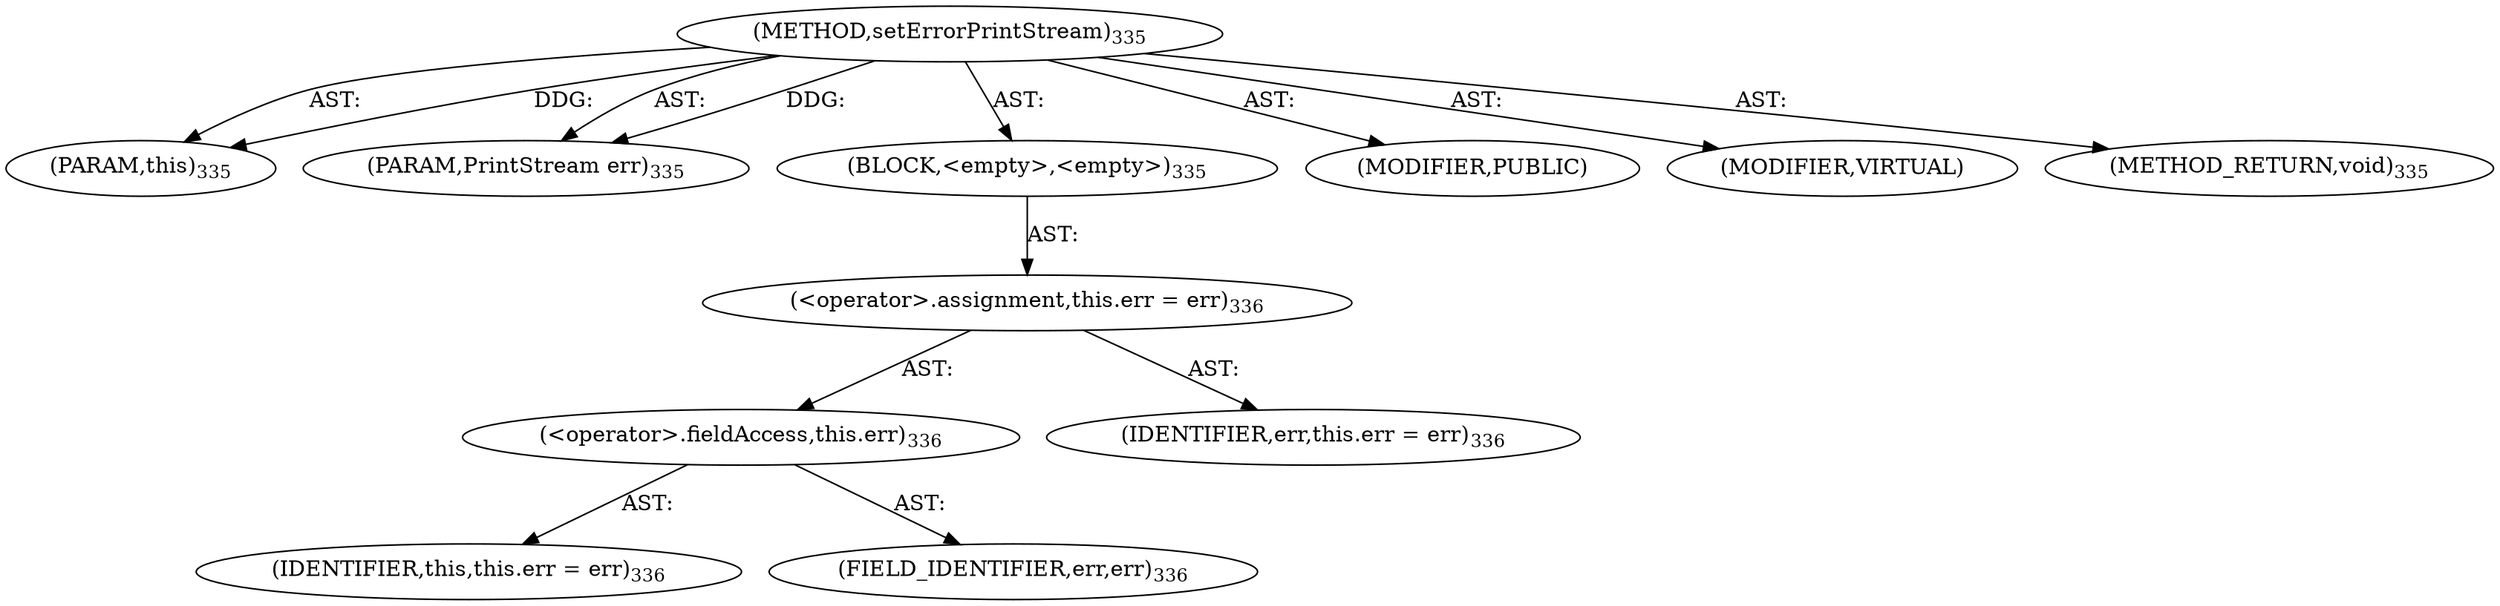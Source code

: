 digraph "setErrorPrintStream" {  
"111669149709" [label = <(METHOD,setErrorPrintStream)<SUB>335</SUB>> ]
"115964117000" [label = <(PARAM,this)<SUB>335</SUB>> ]
"115964117022" [label = <(PARAM,PrintStream err)<SUB>335</SUB>> ]
"25769803831" [label = <(BLOCK,&lt;empty&gt;,&lt;empty&gt;)<SUB>335</SUB>> ]
"30064771265" [label = <(&lt;operator&gt;.assignment,this.err = err)<SUB>336</SUB>> ]
"30064771266" [label = <(&lt;operator&gt;.fieldAccess,this.err)<SUB>336</SUB>> ]
"68719476754" [label = <(IDENTIFIER,this,this.err = err)<SUB>336</SUB>> ]
"55834574884" [label = <(FIELD_IDENTIFIER,err,err)<SUB>336</SUB>> ]
"68719476938" [label = <(IDENTIFIER,err,this.err = err)<SUB>336</SUB>> ]
"133143986204" [label = <(MODIFIER,PUBLIC)> ]
"133143986205" [label = <(MODIFIER,VIRTUAL)> ]
"128849018893" [label = <(METHOD_RETURN,void)<SUB>335</SUB>> ]
  "111669149709" -> "115964117000"  [ label = "AST: "] 
  "111669149709" -> "115964117022"  [ label = "AST: "] 
  "111669149709" -> "25769803831"  [ label = "AST: "] 
  "111669149709" -> "133143986204"  [ label = "AST: "] 
  "111669149709" -> "133143986205"  [ label = "AST: "] 
  "111669149709" -> "128849018893"  [ label = "AST: "] 
  "25769803831" -> "30064771265"  [ label = "AST: "] 
  "30064771265" -> "30064771266"  [ label = "AST: "] 
  "30064771265" -> "68719476938"  [ label = "AST: "] 
  "30064771266" -> "68719476754"  [ label = "AST: "] 
  "30064771266" -> "55834574884"  [ label = "AST: "] 
  "111669149709" -> "115964117000"  [ label = "DDG: "] 
  "111669149709" -> "115964117022"  [ label = "DDG: "] 
}
